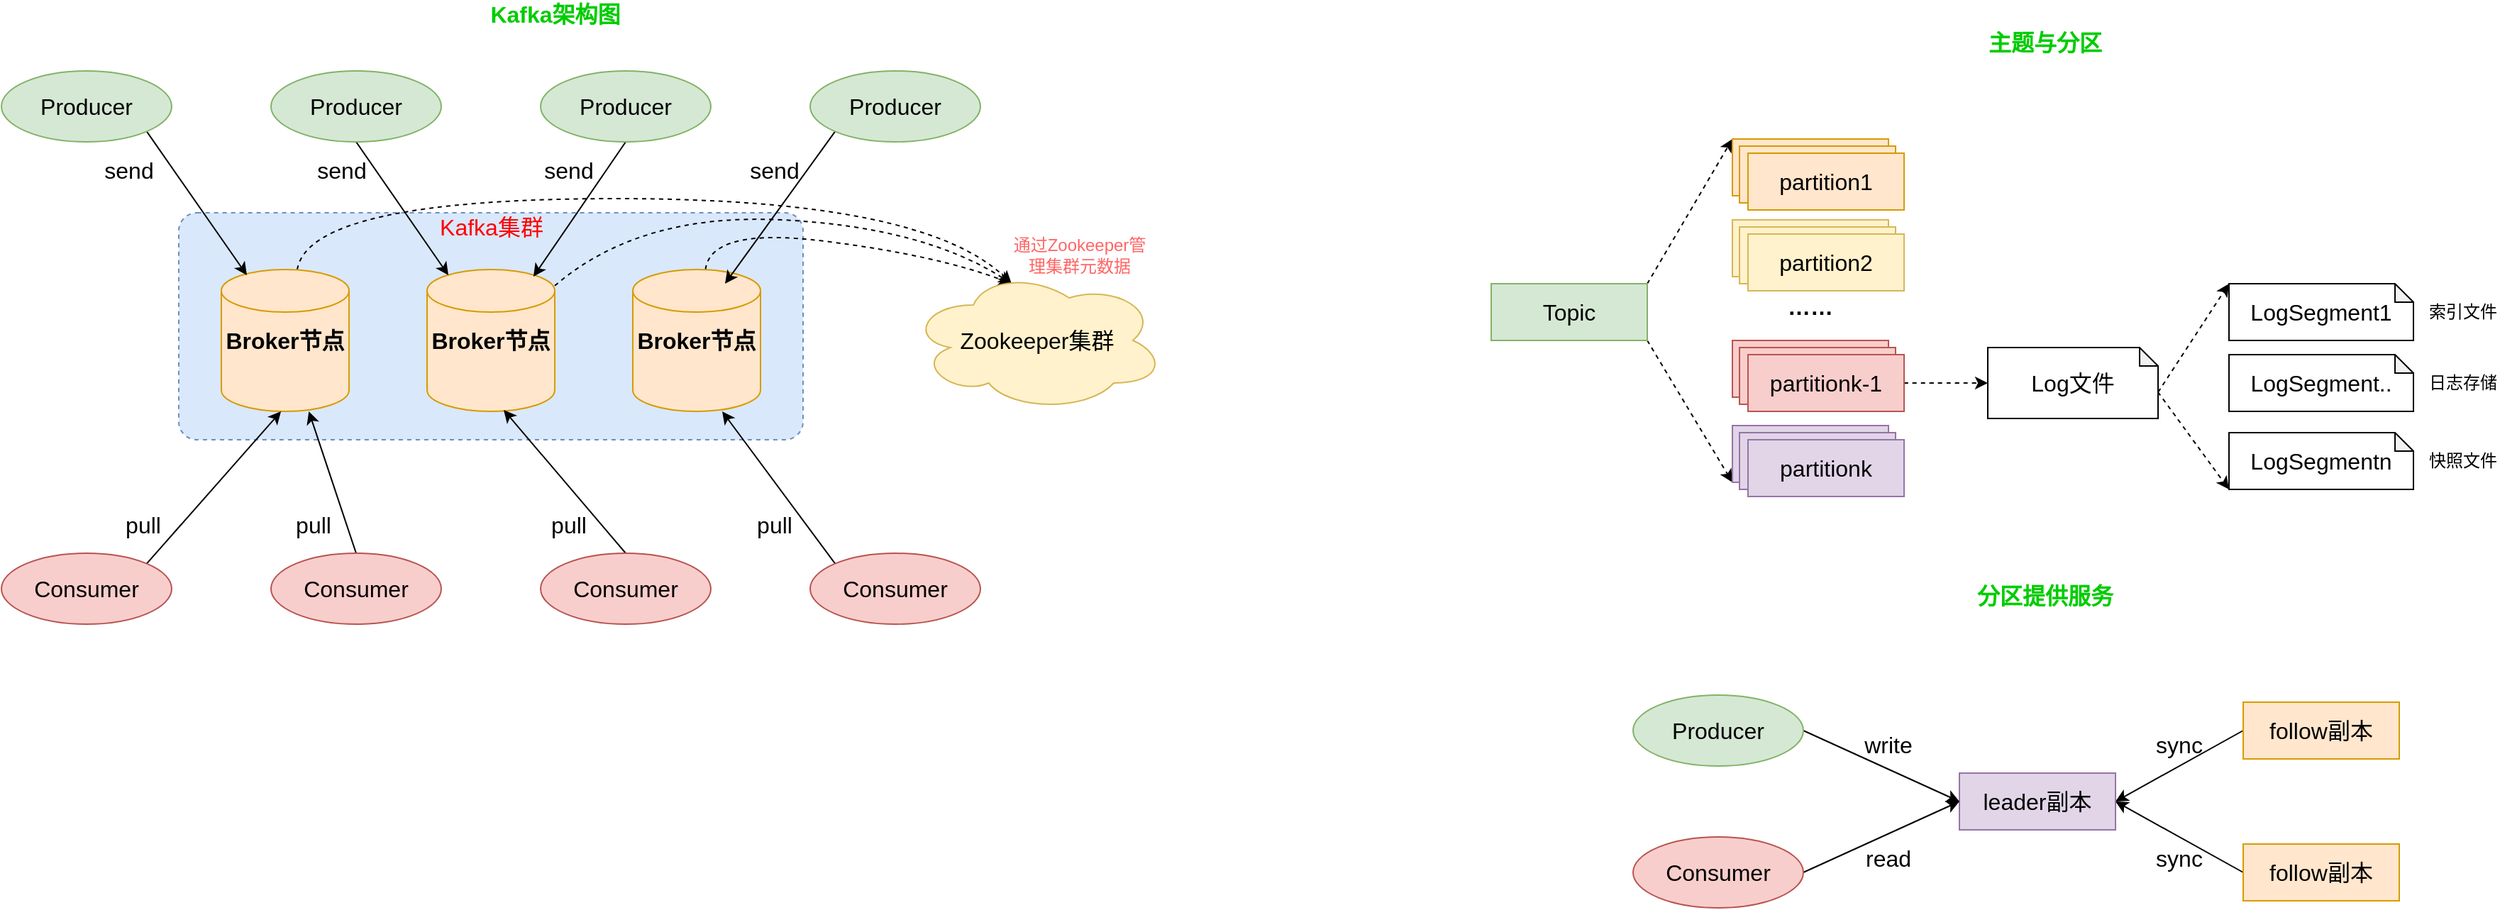 <mxfile version="13.6.4" type="device"><diagram id="kvaIK5zt97lO6ZOeOAc1" name="第 1 页"><mxGraphModel dx="3022" dy="2046" grid="1" gridSize="10" guides="1" tooltips="1" connect="1" arrows="1" fold="1" page="0" pageScale="1" pageWidth="827" pageHeight="1169" math="0" shadow="0"><root><mxCell id="0"/><mxCell id="1" parent="0"/><mxCell id="95miWJa0SzJWVw7Tloos-1" value="Kafka架构图" style="text;html=1;align=center;verticalAlign=middle;resizable=0;points=[];autosize=1;fontSize=16;fontStyle=1;fontColor=#00CC00;" parent="1" vertex="1"><mxGeometry x="-1255" y="-810" width="110" height="20" as="geometry"/></mxCell><mxCell id="95miWJa0SzJWVw7Tloos-2" value="" style="rounded=1;whiteSpace=wrap;html=1;fontSize=16;dashed=1;arcSize=8;fillColor=#dae8fc;strokeColor=#6c8ebf;" parent="1" vertex="1"><mxGeometry x="-1465" y="-660" width="440" height="160" as="geometry"/></mxCell><mxCell id="95miWJa0SzJWVw7Tloos-38" style="edgeStyle=none;orthogonalLoop=1;jettySize=auto;html=1;entryX=0.4;entryY=0.1;entryDx=0;entryDy=0;entryPerimeter=0;dashed=1;fontSize=16;fontColor=#000000;curved=1;" parent="1" source="95miWJa0SzJWVw7Tloos-3" target="95miWJa0SzJWVw7Tloos-14" edge="1"><mxGeometry relative="1" as="geometry"><Array as="points"><mxPoint x="-1373" y="-670"/><mxPoint x="-940" y="-670"/></Array></mxGeometry></mxCell><mxCell id="95miWJa0SzJWVw7Tloos-3" value="Broker节点" style="shape=cylinder2;whiteSpace=wrap;html=1;boundedLbl=1;backgroundOutline=1;size=15;fontSize=16;fillColor=#ffe6cc;strokeColor=#d79b00;fontStyle=1" parent="1" vertex="1"><mxGeometry x="-1435" y="-620" width="90" height="100" as="geometry"/></mxCell><mxCell id="95miWJa0SzJWVw7Tloos-39" style="edgeStyle=none;curved=1;orthogonalLoop=1;jettySize=auto;html=1;entryX=0.4;entryY=0.1;entryDx=0;entryDy=0;entryPerimeter=0;dashed=1;fontSize=16;fontColor=#000000;" parent="1" source="95miWJa0SzJWVw7Tloos-4" target="95miWJa0SzJWVw7Tloos-14" edge="1"><mxGeometry relative="1" as="geometry"><Array as="points"><mxPoint x="-1140" y="-660"/><mxPoint x="-940" y="-650"/></Array></mxGeometry></mxCell><mxCell id="95miWJa0SzJWVw7Tloos-4" value="Broker节点" style="shape=cylinder2;whiteSpace=wrap;html=1;boundedLbl=1;backgroundOutline=1;size=15;fontSize=16;fillColor=#ffe6cc;strokeColor=#d79b00;fontStyle=1" parent="1" vertex="1"><mxGeometry x="-1290" y="-620" width="90" height="100" as="geometry"/></mxCell><mxCell id="95miWJa0SzJWVw7Tloos-40" style="edgeStyle=none;curved=1;orthogonalLoop=1;jettySize=auto;html=1;entryX=0.4;entryY=0.1;entryDx=0;entryDy=0;entryPerimeter=0;dashed=1;fontSize=16;fontColor=#000000;" parent="1" source="95miWJa0SzJWVw7Tloos-5" target="95miWJa0SzJWVw7Tloos-14" edge="1"><mxGeometry relative="1" as="geometry"><Array as="points"><mxPoint x="-1090" y="-650"/><mxPoint x="-930" y="-630"/></Array></mxGeometry></mxCell><mxCell id="95miWJa0SzJWVw7Tloos-5" value="Broker节点" style="shape=cylinder2;whiteSpace=wrap;html=1;boundedLbl=1;backgroundOutline=1;size=15;fontSize=16;fillColor=#ffe6cc;strokeColor=#d79b00;fontStyle=1" parent="1" vertex="1"><mxGeometry x="-1145" y="-620" width="90" height="100" as="geometry"/></mxCell><mxCell id="95miWJa0SzJWVw7Tloos-17" style="rounded=0;orthogonalLoop=1;jettySize=auto;html=1;exitX=1;exitY=1;exitDx=0;exitDy=0;fontSize=16;fontColor=#000000;entryX=0.2;entryY=0.04;entryDx=0;entryDy=0;entryPerimeter=0;" parent="1" source="95miWJa0SzJWVw7Tloos-6" target="95miWJa0SzJWVw7Tloos-3" edge="1"><mxGeometry relative="1" as="geometry"/></mxCell><mxCell id="95miWJa0SzJWVw7Tloos-6" value="Producer" style="ellipse;whiteSpace=wrap;html=1;fontSize=16;fillColor=#d5e8d4;strokeColor=#82b366;" parent="1" vertex="1"><mxGeometry x="-1590" y="-760" width="120" height="50" as="geometry"/></mxCell><mxCell id="95miWJa0SzJWVw7Tloos-18" style="edgeStyle=none;rounded=0;orthogonalLoop=1;jettySize=auto;html=1;exitX=0.5;exitY=1;exitDx=0;exitDy=0;entryX=0.167;entryY=0.04;entryDx=0;entryDy=0;entryPerimeter=0;fontSize=16;fontColor=#000000;" parent="1" source="95miWJa0SzJWVw7Tloos-7" target="95miWJa0SzJWVw7Tloos-4" edge="1"><mxGeometry relative="1" as="geometry"/></mxCell><mxCell id="95miWJa0SzJWVw7Tloos-7" value="Producer" style="ellipse;whiteSpace=wrap;html=1;fontSize=16;fillColor=#d5e8d4;strokeColor=#82b366;" parent="1" vertex="1"><mxGeometry x="-1400" y="-760" width="120" height="50" as="geometry"/></mxCell><mxCell id="95miWJa0SzJWVw7Tloos-19" style="edgeStyle=none;rounded=0;orthogonalLoop=1;jettySize=auto;html=1;exitX=0.5;exitY=1;exitDx=0;exitDy=0;entryX=0.833;entryY=0.05;entryDx=0;entryDy=0;entryPerimeter=0;fontSize=16;fontColor=#000000;" parent="1" source="95miWJa0SzJWVw7Tloos-8" target="95miWJa0SzJWVw7Tloos-4" edge="1"><mxGeometry relative="1" as="geometry"/></mxCell><mxCell id="95miWJa0SzJWVw7Tloos-8" value="Producer" style="ellipse;whiteSpace=wrap;html=1;fontSize=16;fillColor=#d5e8d4;strokeColor=#82b366;" parent="1" vertex="1"><mxGeometry x="-1210" y="-760" width="120" height="50" as="geometry"/></mxCell><mxCell id="95miWJa0SzJWVw7Tloos-20" style="edgeStyle=none;rounded=0;orthogonalLoop=1;jettySize=auto;html=1;exitX=0;exitY=1;exitDx=0;exitDy=0;fontSize=16;fontColor=#000000;" parent="1" source="95miWJa0SzJWVw7Tloos-9" edge="1"><mxGeometry relative="1" as="geometry"><mxPoint x="-1080" y="-610" as="targetPoint"/></mxGeometry></mxCell><mxCell id="95miWJa0SzJWVw7Tloos-9" value="Producer" style="ellipse;whiteSpace=wrap;html=1;fontSize=16;fillColor=#d5e8d4;strokeColor=#82b366;" parent="1" vertex="1"><mxGeometry x="-1020" y="-760" width="120" height="50" as="geometry"/></mxCell><mxCell id="95miWJa0SzJWVw7Tloos-21" style="edgeStyle=none;rounded=0;orthogonalLoop=1;jettySize=auto;html=1;exitX=1;exitY=0;exitDx=0;exitDy=0;entryX=0.467;entryY=1;entryDx=0;entryDy=0;entryPerimeter=0;fontSize=16;fontColor=#000000;" parent="1" source="95miWJa0SzJWVw7Tloos-10" target="95miWJa0SzJWVw7Tloos-3" edge="1"><mxGeometry relative="1" as="geometry"/></mxCell><mxCell id="95miWJa0SzJWVw7Tloos-10" value="Consumer" style="ellipse;whiteSpace=wrap;html=1;fontSize=16;fillColor=#f8cecc;strokeColor=#b85450;" parent="1" vertex="1"><mxGeometry x="-1590" y="-420" width="120" height="50" as="geometry"/></mxCell><mxCell id="95miWJa0SzJWVw7Tloos-22" style="edgeStyle=none;rounded=0;orthogonalLoop=1;jettySize=auto;html=1;exitX=0.5;exitY=0;exitDx=0;exitDy=0;fontSize=16;fontColor=#000000;" parent="1" source="95miWJa0SzJWVw7Tloos-11" target="95miWJa0SzJWVw7Tloos-3" edge="1"><mxGeometry relative="1" as="geometry"/></mxCell><mxCell id="95miWJa0SzJWVw7Tloos-11" value="Consumer" style="ellipse;whiteSpace=wrap;html=1;fontSize=16;fillColor=#f8cecc;strokeColor=#b85450;" parent="1" vertex="1"><mxGeometry x="-1400" y="-420" width="120" height="50" as="geometry"/></mxCell><mxCell id="95miWJa0SzJWVw7Tloos-23" style="edgeStyle=none;rounded=0;orthogonalLoop=1;jettySize=auto;html=1;exitX=0.5;exitY=0;exitDx=0;exitDy=0;entryX=0.6;entryY=0.99;entryDx=0;entryDy=0;entryPerimeter=0;fontSize=16;fontColor=#000000;" parent="1" source="95miWJa0SzJWVw7Tloos-12" target="95miWJa0SzJWVw7Tloos-4" edge="1"><mxGeometry relative="1" as="geometry"/></mxCell><mxCell id="95miWJa0SzJWVw7Tloos-12" value="Consumer" style="ellipse;whiteSpace=wrap;html=1;fontSize=16;fillColor=#f8cecc;strokeColor=#b85450;" parent="1" vertex="1"><mxGeometry x="-1210" y="-420" width="120" height="50" as="geometry"/></mxCell><mxCell id="95miWJa0SzJWVw7Tloos-24" style="edgeStyle=none;rounded=0;orthogonalLoop=1;jettySize=auto;html=1;exitX=0;exitY=0;exitDx=0;exitDy=0;entryX=0.7;entryY=1;entryDx=0;entryDy=0;entryPerimeter=0;fontSize=16;fontColor=#000000;" parent="1" source="95miWJa0SzJWVw7Tloos-13" target="95miWJa0SzJWVw7Tloos-5" edge="1"><mxGeometry relative="1" as="geometry"/></mxCell><mxCell id="95miWJa0SzJWVw7Tloos-13" value="Consumer" style="ellipse;whiteSpace=wrap;html=1;fontSize=16;fillColor=#f8cecc;strokeColor=#b85450;" parent="1" vertex="1"><mxGeometry x="-1020" y="-420" width="120" height="50" as="geometry"/></mxCell><mxCell id="95miWJa0SzJWVw7Tloos-14" value="Zookeeper集群" style="ellipse;shape=cloud;whiteSpace=wrap;html=1;fontSize=16;fillColor=#fff2cc;strokeColor=#d6b656;" parent="1" vertex="1"><mxGeometry x="-950" y="-620" width="180" height="100" as="geometry"/></mxCell><mxCell id="95miWJa0SzJWVw7Tloos-16" value="Kafka集群" style="text;html=1;strokeColor=none;fillColor=none;align=center;verticalAlign=middle;whiteSpace=wrap;rounded=0;fontSize=16;fontColor=#FF0000;" parent="1" vertex="1"><mxGeometry x="-1287.5" y="-660" width="85" height="20" as="geometry"/></mxCell><mxCell id="95miWJa0SzJWVw7Tloos-25" value="send" style="text;html=1;strokeColor=none;fillColor=none;align=center;verticalAlign=middle;whiteSpace=wrap;rounded=0;fontSize=16;fontColor=#000000;" parent="1" vertex="1"><mxGeometry x="-1520" y="-700" width="40" height="20" as="geometry"/></mxCell><mxCell id="95miWJa0SzJWVw7Tloos-26" value="send" style="text;html=1;strokeColor=none;fillColor=none;align=center;verticalAlign=middle;whiteSpace=wrap;rounded=0;fontSize=16;fontColor=#000000;" parent="1" vertex="1"><mxGeometry x="-1370" y="-700" width="40" height="20" as="geometry"/></mxCell><mxCell id="95miWJa0SzJWVw7Tloos-27" value="send" style="text;html=1;strokeColor=none;fillColor=none;align=center;verticalAlign=middle;whiteSpace=wrap;rounded=0;fontSize=16;fontColor=#000000;" parent="1" vertex="1"><mxGeometry x="-1210" y="-700" width="40" height="20" as="geometry"/></mxCell><mxCell id="95miWJa0SzJWVw7Tloos-28" value="send" style="text;html=1;strokeColor=none;fillColor=none;align=center;verticalAlign=middle;whiteSpace=wrap;rounded=0;fontSize=16;fontColor=#000000;" parent="1" vertex="1"><mxGeometry x="-1065" y="-700" width="40" height="20" as="geometry"/></mxCell><mxCell id="95miWJa0SzJWVw7Tloos-29" value="pull" style="text;html=1;strokeColor=none;fillColor=none;align=center;verticalAlign=middle;whiteSpace=wrap;rounded=0;fontSize=16;fontColor=#000000;" parent="1" vertex="1"><mxGeometry x="-1510" y="-450" width="40" height="20" as="geometry"/></mxCell><mxCell id="95miWJa0SzJWVw7Tloos-30" value="pull" style="text;html=1;strokeColor=none;fillColor=none;align=center;verticalAlign=middle;whiteSpace=wrap;rounded=0;fontSize=16;fontColor=#000000;" parent="1" vertex="1"><mxGeometry x="-1390" y="-450" width="40" height="20" as="geometry"/></mxCell><mxCell id="95miWJa0SzJWVw7Tloos-31" value="pull" style="text;html=1;strokeColor=none;fillColor=none;align=center;verticalAlign=middle;whiteSpace=wrap;rounded=0;fontSize=16;fontColor=#000000;" parent="1" vertex="1"><mxGeometry x="-1210" y="-450" width="40" height="20" as="geometry"/></mxCell><mxCell id="95miWJa0SzJWVw7Tloos-32" value="pull" style="text;html=1;strokeColor=none;fillColor=none;align=center;verticalAlign=middle;whiteSpace=wrap;rounded=0;fontSize=16;fontColor=#000000;" parent="1" vertex="1"><mxGeometry x="-1065" y="-450" width="40" height="20" as="geometry"/></mxCell><mxCell id="95miWJa0SzJWVw7Tloos-43" value="通过Zookeeper管理集群元数据" style="text;html=1;strokeColor=none;fillColor=none;align=center;verticalAlign=middle;whiteSpace=wrap;rounded=0;fontSize=12;fontColor=#FF6666;" parent="1" vertex="1"><mxGeometry x="-880" y="-650" width="100" height="40" as="geometry"/></mxCell><mxCell id="95miWJa0SzJWVw7Tloos-44" value="主题与分区" style="text;html=1;align=center;verticalAlign=middle;resizable=0;points=[];autosize=1;fontSize=16;fontStyle=1;fontColor=#00CC00;" parent="1" vertex="1"><mxGeometry x="-200" y="-790" width="100" height="20" as="geometry"/></mxCell><mxCell id="95miWJa0SzJWVw7Tloos-72" style="edgeStyle=none;curved=1;orthogonalLoop=1;jettySize=auto;html=1;exitX=1;exitY=0;exitDx=0;exitDy=0;entryX=0;entryY=0;entryDx=0;entryDy=0;dashed=1;fontSize=16;fontColor=#000000;" parent="1" source="95miWJa0SzJWVw7Tloos-53" target="95miWJa0SzJWVw7Tloos-54" edge="1"><mxGeometry relative="1" as="geometry"/></mxCell><mxCell id="95miWJa0SzJWVw7Tloos-73" style="edgeStyle=none;curved=1;orthogonalLoop=1;jettySize=auto;html=1;exitX=1;exitY=1;exitDx=0;exitDy=0;entryX=0;entryY=1;entryDx=0;entryDy=0;dashed=1;fontSize=16;fontColor=#000000;" parent="1" source="95miWJa0SzJWVw7Tloos-53" target="95miWJa0SzJWVw7Tloos-68" edge="1"><mxGeometry relative="1" as="geometry"/></mxCell><mxCell id="95miWJa0SzJWVw7Tloos-53" value="Topic" style="rounded=0;whiteSpace=wrap;html=1;fontSize=16;fillColor=#d5e8d4;strokeColor=#82b366;" parent="1" vertex="1"><mxGeometry x="-540" y="-610" width="110" height="40" as="geometry"/></mxCell><mxCell id="95miWJa0SzJWVw7Tloos-54" value="partition" style="rounded=0;whiteSpace=wrap;html=1;fontSize=16;fillColor=#ffe6cc;strokeColor=#d79b00;" parent="1" vertex="1"><mxGeometry x="-370" y="-712" width="110" height="40" as="geometry"/></mxCell><mxCell id="95miWJa0SzJWVw7Tloos-59" value="partition" style="rounded=0;whiteSpace=wrap;html=1;fontSize=16;fillColor=#ffe6cc;strokeColor=#d79b00;" parent="1" vertex="1"><mxGeometry x="-365" y="-707" width="110" height="40" as="geometry"/></mxCell><mxCell id="95miWJa0SzJWVw7Tloos-60" value="partition1" style="rounded=0;whiteSpace=wrap;html=1;fontSize=16;fillColor=#ffe6cc;strokeColor=#d79b00;" parent="1" vertex="1"><mxGeometry x="-359" y="-702" width="110" height="40" as="geometry"/></mxCell><mxCell id="95miWJa0SzJWVw7Tloos-62" value="partition" style="rounded=0;whiteSpace=wrap;html=1;fontSize=16;fillColor=#fff2cc;strokeColor=#d6b656;" parent="1" vertex="1"><mxGeometry x="-370" y="-655" width="110" height="40" as="geometry"/></mxCell><mxCell id="95miWJa0SzJWVw7Tloos-63" value="partition" style="rounded=0;whiteSpace=wrap;html=1;fontSize=16;fillColor=#fff2cc;strokeColor=#d6b656;" parent="1" vertex="1"><mxGeometry x="-365" y="-650" width="110" height="40" as="geometry"/></mxCell><mxCell id="95miWJa0SzJWVw7Tloos-64" value="partition2" style="rounded=0;whiteSpace=wrap;html=1;fontSize=16;fillColor=#fff2cc;strokeColor=#d6b656;" parent="1" vertex="1"><mxGeometry x="-359" y="-645" width="110" height="40" as="geometry"/></mxCell><mxCell id="95miWJa0SzJWVw7Tloos-65" value="partition" style="rounded=0;whiteSpace=wrap;html=1;fontSize=16;fillColor=#f8cecc;strokeColor=#b85450;" parent="1" vertex="1"><mxGeometry x="-370" y="-570" width="110" height="40" as="geometry"/></mxCell><mxCell id="95miWJa0SzJWVw7Tloos-66" value="partition" style="rounded=0;whiteSpace=wrap;html=1;fontSize=16;fillColor=#f8cecc;strokeColor=#b85450;" parent="1" vertex="1"><mxGeometry x="-365" y="-565" width="110" height="40" as="geometry"/></mxCell><mxCell id="95miWJa0SzJWVw7Tloos-77" style="edgeStyle=none;curved=1;orthogonalLoop=1;jettySize=auto;html=1;exitX=1;exitY=0.5;exitDx=0;exitDy=0;dashed=1;fontSize=16;fontColor=#000000;" parent="1" source="95miWJa0SzJWVw7Tloos-67" target="95miWJa0SzJWVw7Tloos-76" edge="1"><mxGeometry relative="1" as="geometry"/></mxCell><mxCell id="95miWJa0SzJWVw7Tloos-67" value="partitionk-1" style="rounded=0;whiteSpace=wrap;html=1;fontSize=16;fillColor=#f8cecc;strokeColor=#b85450;" parent="1" vertex="1"><mxGeometry x="-359" y="-560" width="110" height="40" as="geometry"/></mxCell><mxCell id="95miWJa0SzJWVw7Tloos-68" value="partition" style="rounded=0;whiteSpace=wrap;html=1;fontSize=16;fillColor=#e1d5e7;strokeColor=#9673a6;" parent="1" vertex="1"><mxGeometry x="-370" y="-510" width="110" height="40" as="geometry"/></mxCell><mxCell id="95miWJa0SzJWVw7Tloos-69" value="partition" style="rounded=0;whiteSpace=wrap;html=1;fontSize=16;fillColor=#e1d5e7;strokeColor=#9673a6;" parent="1" vertex="1"><mxGeometry x="-365" y="-505" width="110" height="40" as="geometry"/></mxCell><mxCell id="95miWJa0SzJWVw7Tloos-70" value="partitionk" style="rounded=0;whiteSpace=wrap;html=1;fontSize=16;fillColor=#e1d5e7;strokeColor=#9673a6;" parent="1" vertex="1"><mxGeometry x="-359" y="-500" width="110" height="40" as="geometry"/></mxCell><mxCell id="95miWJa0SzJWVw7Tloos-71" value="……" style="text;html=1;strokeColor=none;fillColor=none;align=center;verticalAlign=middle;whiteSpace=wrap;rounded=0;fontSize=16;fontStyle=1" parent="1" vertex="1"><mxGeometry x="-335" y="-604" width="40" height="20" as="geometry"/></mxCell><mxCell id="95miWJa0SzJWVw7Tloos-81" style="edgeStyle=none;curved=1;orthogonalLoop=1;jettySize=auto;html=1;exitX=0;exitY=0;exitDx=120;exitDy=31.5;exitPerimeter=0;entryX=0;entryY=0;entryDx=0;entryDy=0;entryPerimeter=0;dashed=1;fontSize=16;fontColor=#000000;" parent="1" source="95miWJa0SzJWVw7Tloos-76" target="95miWJa0SzJWVw7Tloos-78" edge="1"><mxGeometry relative="1" as="geometry"/></mxCell><mxCell id="95miWJa0SzJWVw7Tloos-82" style="edgeStyle=none;curved=1;orthogonalLoop=1;jettySize=auto;html=1;exitX=0;exitY=0;exitDx=120;exitDy=31.5;exitPerimeter=0;entryX=0;entryY=1;entryDx=0;entryDy=0;entryPerimeter=0;dashed=1;fontSize=16;fontColor=#000000;" parent="1" source="95miWJa0SzJWVw7Tloos-76" target="95miWJa0SzJWVw7Tloos-80" edge="1"><mxGeometry relative="1" as="geometry"/></mxCell><mxCell id="95miWJa0SzJWVw7Tloos-76" value="Log文件" style="shape=note;whiteSpace=wrap;html=1;backgroundOutline=1;darkOpacity=0.05;fontSize=16;fontColor=#000000;size=13;" parent="1" vertex="1"><mxGeometry x="-190" y="-565" width="120" height="50" as="geometry"/></mxCell><mxCell id="95miWJa0SzJWVw7Tloos-78" value="LogSegment1" style="shape=note;whiteSpace=wrap;html=1;backgroundOutline=1;darkOpacity=0.05;fontSize=16;fontColor=#000000;size=13;" parent="1" vertex="1"><mxGeometry x="-20" y="-610" width="130" height="40" as="geometry"/></mxCell><mxCell id="95miWJa0SzJWVw7Tloos-79" value="LogSegment.." style="shape=note;whiteSpace=wrap;html=1;backgroundOutline=1;darkOpacity=0.05;fontSize=16;fontColor=#000000;size=13;" parent="1" vertex="1"><mxGeometry x="-20" y="-560" width="130" height="40" as="geometry"/></mxCell><mxCell id="95miWJa0SzJWVw7Tloos-80" value="LogSegmentn" style="shape=note;whiteSpace=wrap;html=1;backgroundOutline=1;darkOpacity=0.05;fontSize=16;fontColor=#000000;size=13;" parent="1" vertex="1"><mxGeometry x="-20" y="-505" width="130" height="40" as="geometry"/></mxCell><mxCell id="95miWJa0SzJWVw7Tloos-83" value="索引文件" style="text;html=1;strokeColor=none;fillColor=none;align=center;verticalAlign=middle;whiteSpace=wrap;rounded=0;fontSize=12;fontColor=#000000;" parent="1" vertex="1"><mxGeometry x="120" y="-600" width="50" height="20" as="geometry"/></mxCell><mxCell id="95miWJa0SzJWVw7Tloos-84" value="快照文件" style="text;html=1;strokeColor=none;fillColor=none;align=center;verticalAlign=middle;whiteSpace=wrap;rounded=0;fontSize=12;fontColor=#000000;" parent="1" vertex="1"><mxGeometry x="120" y="-495" width="50" height="20" as="geometry"/></mxCell><mxCell id="95miWJa0SzJWVw7Tloos-85" value="日志存储" style="text;html=1;strokeColor=none;fillColor=none;align=center;verticalAlign=middle;whiteSpace=wrap;rounded=0;fontSize=12;fontColor=#000000;" parent="1" vertex="1"><mxGeometry x="120" y="-550" width="50" height="20" as="geometry"/></mxCell><mxCell id="02nensM-WdDm-T01v5lw-9" style="edgeStyle=none;rounded=0;orthogonalLoop=1;jettySize=auto;html=1;exitX=0;exitY=0.5;exitDx=0;exitDy=0;entryX=1;entryY=0.5;entryDx=0;entryDy=0;" edge="1" parent="1" source="02nensM-WdDm-T01v5lw-1" target="02nensM-WdDm-T01v5lw-3"><mxGeometry relative="1" as="geometry"/></mxCell><mxCell id="02nensM-WdDm-T01v5lw-1" value="follow副本" style="rounded=0;whiteSpace=wrap;html=1;fontSize=16;fillColor=#ffe6cc;strokeColor=#d79b00;" vertex="1" parent="1"><mxGeometry x="-10" y="-315" width="110" height="40" as="geometry"/></mxCell><mxCell id="02nensM-WdDm-T01v5lw-10" style="edgeStyle=none;rounded=0;orthogonalLoop=1;jettySize=auto;html=1;exitX=0;exitY=0.5;exitDx=0;exitDy=0;" edge="1" parent="1" source="02nensM-WdDm-T01v5lw-2"><mxGeometry relative="1" as="geometry"><mxPoint x="-100" y="-245" as="targetPoint"/></mxGeometry></mxCell><mxCell id="02nensM-WdDm-T01v5lw-2" value="follow副本" style="rounded=0;whiteSpace=wrap;html=1;fontSize=16;fillColor=#ffe6cc;strokeColor=#d79b00;" vertex="1" parent="1"><mxGeometry x="-10" y="-215" width="110" height="40" as="geometry"/></mxCell><mxCell id="02nensM-WdDm-T01v5lw-3" value="leader副本" style="rounded=0;whiteSpace=wrap;html=1;fontSize=16;fillColor=#e1d5e7;strokeColor=#9673a6;" vertex="1" parent="1"><mxGeometry x="-210" y="-265" width="110" height="40" as="geometry"/></mxCell><mxCell id="02nensM-WdDm-T01v5lw-4" value="分区提供服务" style="text;html=1;align=center;verticalAlign=middle;resizable=0;points=[];autosize=1;fontSize=16;fontStyle=1;fontColor=#00CC00;" vertex="1" parent="1"><mxGeometry x="-205" y="-400" width="110" height="20" as="geometry"/></mxCell><mxCell id="02nensM-WdDm-T01v5lw-7" style="rounded=0;orthogonalLoop=1;jettySize=auto;html=1;exitX=1;exitY=0.5;exitDx=0;exitDy=0;entryX=0;entryY=0.5;entryDx=0;entryDy=0;" edge="1" parent="1" source="02nensM-WdDm-T01v5lw-5" target="02nensM-WdDm-T01v5lw-3"><mxGeometry relative="1" as="geometry"/></mxCell><mxCell id="02nensM-WdDm-T01v5lw-5" value="Producer" style="ellipse;whiteSpace=wrap;html=1;fontSize=16;fillColor=#d5e8d4;strokeColor=#82b366;" vertex="1" parent="1"><mxGeometry x="-440" y="-320" width="120" height="50" as="geometry"/></mxCell><mxCell id="02nensM-WdDm-T01v5lw-8" style="edgeStyle=none;rounded=0;orthogonalLoop=1;jettySize=auto;html=1;exitX=1;exitY=0.5;exitDx=0;exitDy=0;entryX=0;entryY=0.5;entryDx=0;entryDy=0;" edge="1" parent="1" source="02nensM-WdDm-T01v5lw-6" target="02nensM-WdDm-T01v5lw-3"><mxGeometry relative="1" as="geometry"/></mxCell><mxCell id="02nensM-WdDm-T01v5lw-6" value="Consumer" style="ellipse;whiteSpace=wrap;html=1;fontSize=16;fillColor=#f8cecc;strokeColor=#b85450;" vertex="1" parent="1"><mxGeometry x="-440" y="-220" width="120" height="50" as="geometry"/></mxCell><mxCell id="02nensM-WdDm-T01v5lw-11" value="write" style="text;html=1;strokeColor=none;fillColor=none;align=center;verticalAlign=middle;whiteSpace=wrap;rounded=0;fontSize=16;fontColor=#000000;" vertex="1" parent="1"><mxGeometry x="-280" y="-295" width="40" height="20" as="geometry"/></mxCell><mxCell id="02nensM-WdDm-T01v5lw-12" value="read" style="text;html=1;strokeColor=none;fillColor=none;align=center;verticalAlign=middle;whiteSpace=wrap;rounded=0;fontSize=16;fontColor=#000000;" vertex="1" parent="1"><mxGeometry x="-280" y="-215" width="40" height="20" as="geometry"/></mxCell><mxCell id="02nensM-WdDm-T01v5lw-13" value="sync" style="text;html=1;strokeColor=none;fillColor=none;align=center;verticalAlign=middle;whiteSpace=wrap;rounded=0;fontSize=16;fontColor=#000000;" vertex="1" parent="1"><mxGeometry x="-75" y="-295" width="40" height="20" as="geometry"/></mxCell><mxCell id="02nensM-WdDm-T01v5lw-14" value="sync" style="text;html=1;strokeColor=none;fillColor=none;align=center;verticalAlign=middle;whiteSpace=wrap;rounded=0;fontSize=16;fontColor=#000000;" vertex="1" parent="1"><mxGeometry x="-75" y="-215" width="40" height="20" as="geometry"/></mxCell></root></mxGraphModel></diagram></mxfile>